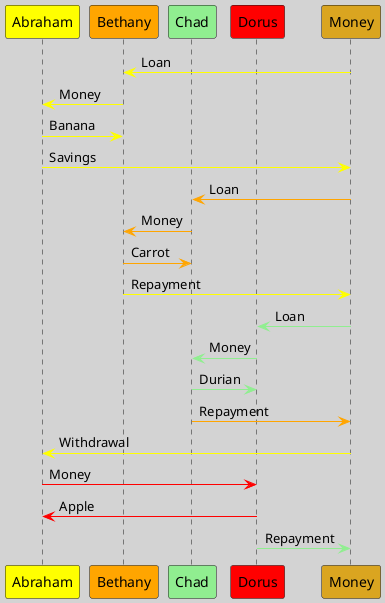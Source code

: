 @startuml credit
skinparam BackgroundColor #lightgrey
participant "Abraham" as A #yellow
participant "Bethany" as B #orange
participant "Chad" as C #lightgreen
participant "Dorus" as D #red
participant "Money" as M #goldenrod
M -[#yellow]> B: Loan
B -[#yellow]> A: Money
A -[#yellow]> B: Banana
A -[#yellow]> M: Savings
M -[#orange]> C: Loan
C -[#orange]> B: Money
B -[#orange]> C: Carrot
B -[#yellow]> M: Repayment
M -[#lightgreen]> D: Loan
D -[#lightgreen]> C: Money
C -[#lightgreen]> D: Durian
C -[#orange]> M: Repayment
M -[#yellow]> A: Withdrawal
A -[#red]> D: Money
D -[#red]> A: Apple
D -[#lightgreen]> M: Repayment
@enduml
